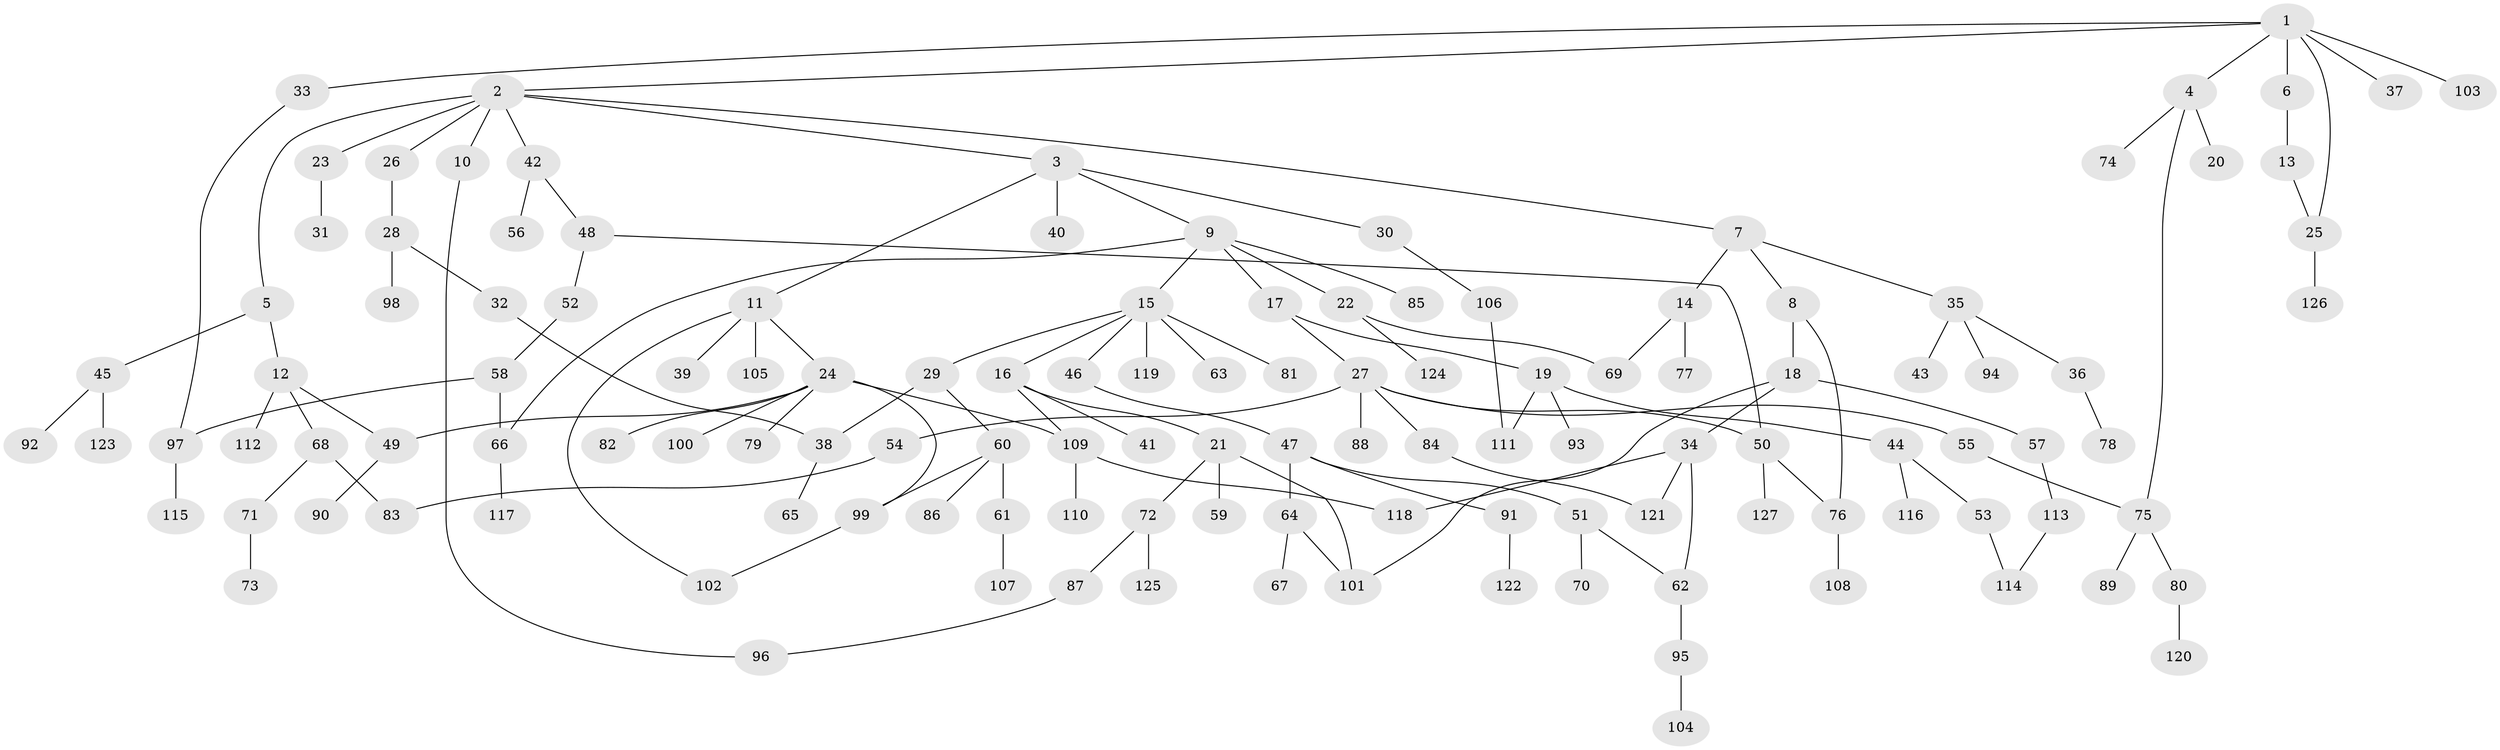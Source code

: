 // Generated by graph-tools (version 1.1) at 2025/41/03/09/25 04:41:02]
// undirected, 127 vertices, 147 edges
graph export_dot {
graph [start="1"]
  node [color=gray90,style=filled];
  1;
  2;
  3;
  4;
  5;
  6;
  7;
  8;
  9;
  10;
  11;
  12;
  13;
  14;
  15;
  16;
  17;
  18;
  19;
  20;
  21;
  22;
  23;
  24;
  25;
  26;
  27;
  28;
  29;
  30;
  31;
  32;
  33;
  34;
  35;
  36;
  37;
  38;
  39;
  40;
  41;
  42;
  43;
  44;
  45;
  46;
  47;
  48;
  49;
  50;
  51;
  52;
  53;
  54;
  55;
  56;
  57;
  58;
  59;
  60;
  61;
  62;
  63;
  64;
  65;
  66;
  67;
  68;
  69;
  70;
  71;
  72;
  73;
  74;
  75;
  76;
  77;
  78;
  79;
  80;
  81;
  82;
  83;
  84;
  85;
  86;
  87;
  88;
  89;
  90;
  91;
  92;
  93;
  94;
  95;
  96;
  97;
  98;
  99;
  100;
  101;
  102;
  103;
  104;
  105;
  106;
  107;
  108;
  109;
  110;
  111;
  112;
  113;
  114;
  115;
  116;
  117;
  118;
  119;
  120;
  121;
  122;
  123;
  124;
  125;
  126;
  127;
  1 -- 2;
  1 -- 4;
  1 -- 6;
  1 -- 25;
  1 -- 33;
  1 -- 37;
  1 -- 103;
  2 -- 3;
  2 -- 5;
  2 -- 7;
  2 -- 10;
  2 -- 23;
  2 -- 26;
  2 -- 42;
  3 -- 9;
  3 -- 11;
  3 -- 30;
  3 -- 40;
  4 -- 20;
  4 -- 74;
  4 -- 75;
  5 -- 12;
  5 -- 45;
  6 -- 13;
  7 -- 8;
  7 -- 14;
  7 -- 35;
  8 -- 18;
  8 -- 76;
  9 -- 15;
  9 -- 17;
  9 -- 22;
  9 -- 85;
  9 -- 66;
  10 -- 96;
  11 -- 24;
  11 -- 39;
  11 -- 102;
  11 -- 105;
  12 -- 68;
  12 -- 112;
  12 -- 49;
  13 -- 25;
  14 -- 77;
  14 -- 69;
  15 -- 16;
  15 -- 29;
  15 -- 46;
  15 -- 63;
  15 -- 81;
  15 -- 119;
  16 -- 21;
  16 -- 41;
  16 -- 109;
  17 -- 19;
  17 -- 27;
  18 -- 34;
  18 -- 57;
  18 -- 101;
  19 -- 44;
  19 -- 93;
  19 -- 111;
  21 -- 59;
  21 -- 72;
  21 -- 101;
  22 -- 69;
  22 -- 124;
  23 -- 31;
  24 -- 49;
  24 -- 79;
  24 -- 82;
  24 -- 99;
  24 -- 100;
  24 -- 109;
  25 -- 126;
  26 -- 28;
  27 -- 54;
  27 -- 55;
  27 -- 84;
  27 -- 88;
  27 -- 50;
  28 -- 32;
  28 -- 98;
  29 -- 60;
  29 -- 38;
  30 -- 106;
  32 -- 38;
  33 -- 97;
  34 -- 121;
  34 -- 118;
  34 -- 62;
  35 -- 36;
  35 -- 43;
  35 -- 94;
  36 -- 78;
  38 -- 65;
  42 -- 48;
  42 -- 56;
  44 -- 53;
  44 -- 116;
  45 -- 92;
  45 -- 123;
  46 -- 47;
  47 -- 51;
  47 -- 64;
  47 -- 91;
  48 -- 50;
  48 -- 52;
  49 -- 90;
  50 -- 127;
  50 -- 76;
  51 -- 62;
  51 -- 70;
  52 -- 58;
  53 -- 114;
  54 -- 83;
  55 -- 75;
  57 -- 113;
  58 -- 66;
  58 -- 97;
  60 -- 61;
  60 -- 86;
  60 -- 99;
  61 -- 107;
  62 -- 95;
  64 -- 67;
  64 -- 101;
  66 -- 117;
  68 -- 71;
  68 -- 83;
  71 -- 73;
  72 -- 87;
  72 -- 125;
  75 -- 80;
  75 -- 89;
  76 -- 108;
  80 -- 120;
  84 -- 121;
  87 -- 96;
  91 -- 122;
  95 -- 104;
  97 -- 115;
  99 -- 102;
  106 -- 111;
  109 -- 110;
  109 -- 118;
  113 -- 114;
}
